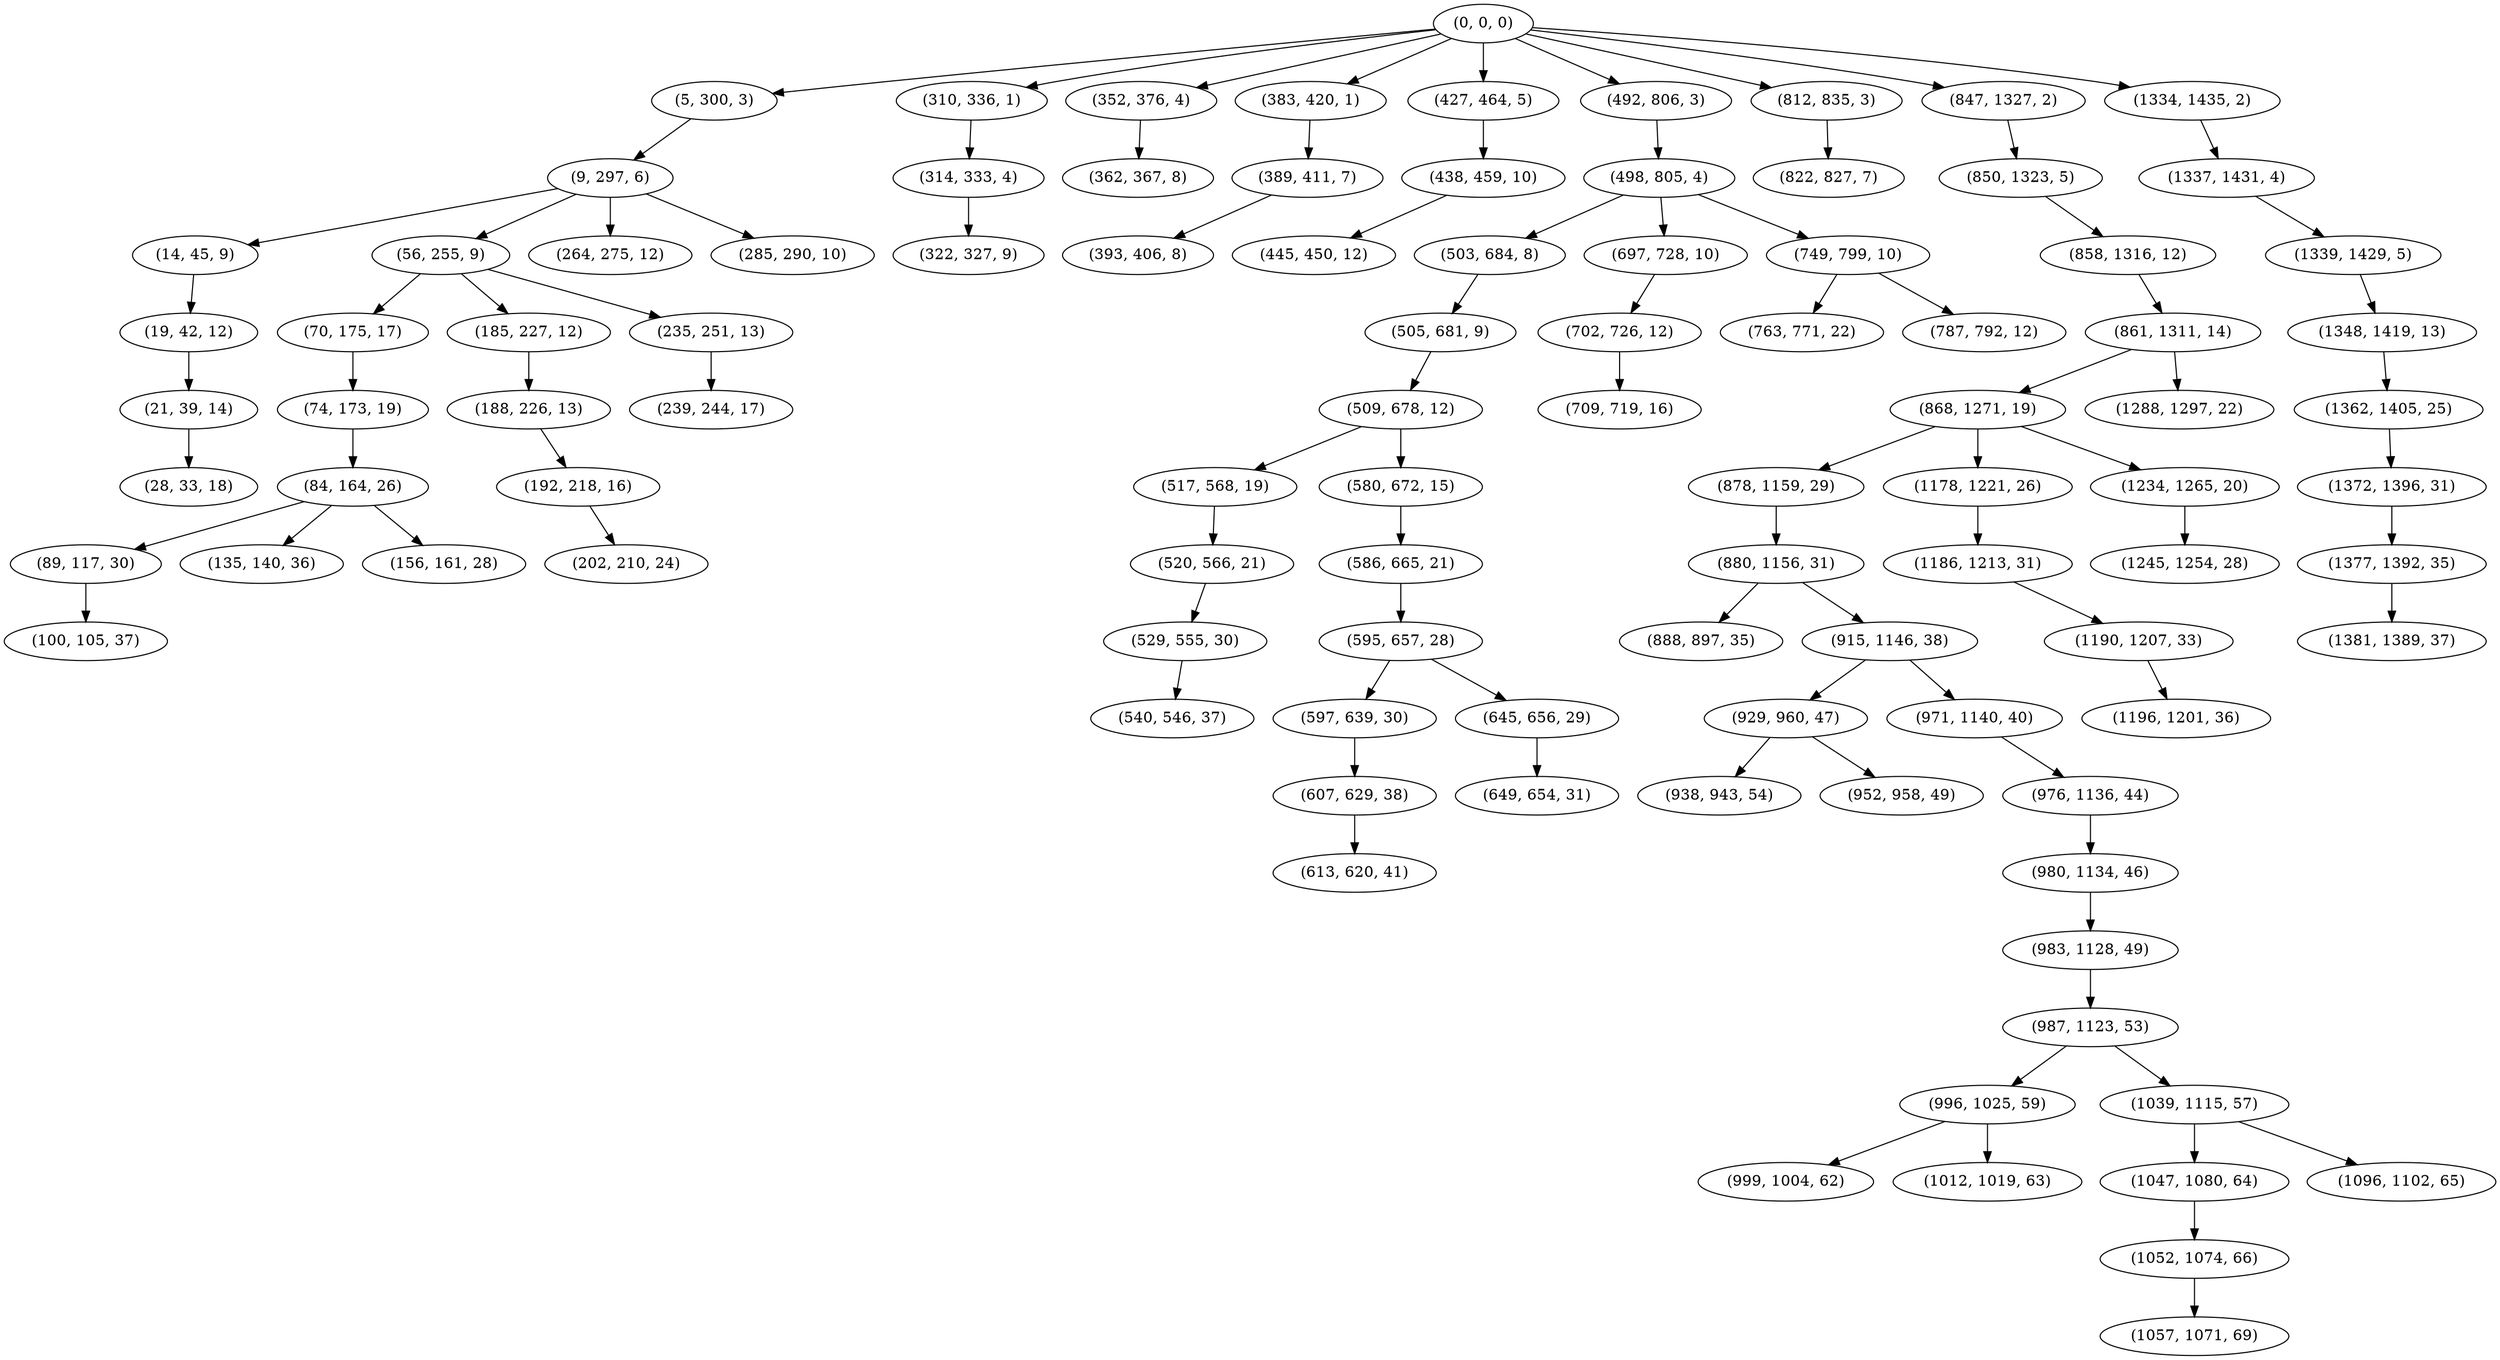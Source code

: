 digraph tree {
    "(0, 0, 0)";
    "(5, 300, 3)";
    "(9, 297, 6)";
    "(14, 45, 9)";
    "(19, 42, 12)";
    "(21, 39, 14)";
    "(28, 33, 18)";
    "(56, 255, 9)";
    "(70, 175, 17)";
    "(74, 173, 19)";
    "(84, 164, 26)";
    "(89, 117, 30)";
    "(100, 105, 37)";
    "(135, 140, 36)";
    "(156, 161, 28)";
    "(185, 227, 12)";
    "(188, 226, 13)";
    "(192, 218, 16)";
    "(202, 210, 24)";
    "(235, 251, 13)";
    "(239, 244, 17)";
    "(264, 275, 12)";
    "(285, 290, 10)";
    "(310, 336, 1)";
    "(314, 333, 4)";
    "(322, 327, 9)";
    "(352, 376, 4)";
    "(362, 367, 8)";
    "(383, 420, 1)";
    "(389, 411, 7)";
    "(393, 406, 8)";
    "(427, 464, 5)";
    "(438, 459, 10)";
    "(445, 450, 12)";
    "(492, 806, 3)";
    "(498, 805, 4)";
    "(503, 684, 8)";
    "(505, 681, 9)";
    "(509, 678, 12)";
    "(517, 568, 19)";
    "(520, 566, 21)";
    "(529, 555, 30)";
    "(540, 546, 37)";
    "(580, 672, 15)";
    "(586, 665, 21)";
    "(595, 657, 28)";
    "(597, 639, 30)";
    "(607, 629, 38)";
    "(613, 620, 41)";
    "(645, 656, 29)";
    "(649, 654, 31)";
    "(697, 728, 10)";
    "(702, 726, 12)";
    "(709, 719, 16)";
    "(749, 799, 10)";
    "(763, 771, 22)";
    "(787, 792, 12)";
    "(812, 835, 3)";
    "(822, 827, 7)";
    "(847, 1327, 2)";
    "(850, 1323, 5)";
    "(858, 1316, 12)";
    "(861, 1311, 14)";
    "(868, 1271, 19)";
    "(878, 1159, 29)";
    "(880, 1156, 31)";
    "(888, 897, 35)";
    "(915, 1146, 38)";
    "(929, 960, 47)";
    "(938, 943, 54)";
    "(952, 958, 49)";
    "(971, 1140, 40)";
    "(976, 1136, 44)";
    "(980, 1134, 46)";
    "(983, 1128, 49)";
    "(987, 1123, 53)";
    "(996, 1025, 59)";
    "(999, 1004, 62)";
    "(1012, 1019, 63)";
    "(1039, 1115, 57)";
    "(1047, 1080, 64)";
    "(1052, 1074, 66)";
    "(1057, 1071, 69)";
    "(1096, 1102, 65)";
    "(1178, 1221, 26)";
    "(1186, 1213, 31)";
    "(1190, 1207, 33)";
    "(1196, 1201, 36)";
    "(1234, 1265, 20)";
    "(1245, 1254, 28)";
    "(1288, 1297, 22)";
    "(1334, 1435, 2)";
    "(1337, 1431, 4)";
    "(1339, 1429, 5)";
    "(1348, 1419, 13)";
    "(1362, 1405, 25)";
    "(1372, 1396, 31)";
    "(1377, 1392, 35)";
    "(1381, 1389, 37)";
    "(0, 0, 0)" -> "(5, 300, 3)";
    "(0, 0, 0)" -> "(310, 336, 1)";
    "(0, 0, 0)" -> "(352, 376, 4)";
    "(0, 0, 0)" -> "(383, 420, 1)";
    "(0, 0, 0)" -> "(427, 464, 5)";
    "(0, 0, 0)" -> "(492, 806, 3)";
    "(0, 0, 0)" -> "(812, 835, 3)";
    "(0, 0, 0)" -> "(847, 1327, 2)";
    "(0, 0, 0)" -> "(1334, 1435, 2)";
    "(5, 300, 3)" -> "(9, 297, 6)";
    "(9, 297, 6)" -> "(14, 45, 9)";
    "(9, 297, 6)" -> "(56, 255, 9)";
    "(9, 297, 6)" -> "(264, 275, 12)";
    "(9, 297, 6)" -> "(285, 290, 10)";
    "(14, 45, 9)" -> "(19, 42, 12)";
    "(19, 42, 12)" -> "(21, 39, 14)";
    "(21, 39, 14)" -> "(28, 33, 18)";
    "(56, 255, 9)" -> "(70, 175, 17)";
    "(56, 255, 9)" -> "(185, 227, 12)";
    "(56, 255, 9)" -> "(235, 251, 13)";
    "(70, 175, 17)" -> "(74, 173, 19)";
    "(74, 173, 19)" -> "(84, 164, 26)";
    "(84, 164, 26)" -> "(89, 117, 30)";
    "(84, 164, 26)" -> "(135, 140, 36)";
    "(84, 164, 26)" -> "(156, 161, 28)";
    "(89, 117, 30)" -> "(100, 105, 37)";
    "(185, 227, 12)" -> "(188, 226, 13)";
    "(188, 226, 13)" -> "(192, 218, 16)";
    "(192, 218, 16)" -> "(202, 210, 24)";
    "(235, 251, 13)" -> "(239, 244, 17)";
    "(310, 336, 1)" -> "(314, 333, 4)";
    "(314, 333, 4)" -> "(322, 327, 9)";
    "(352, 376, 4)" -> "(362, 367, 8)";
    "(383, 420, 1)" -> "(389, 411, 7)";
    "(389, 411, 7)" -> "(393, 406, 8)";
    "(427, 464, 5)" -> "(438, 459, 10)";
    "(438, 459, 10)" -> "(445, 450, 12)";
    "(492, 806, 3)" -> "(498, 805, 4)";
    "(498, 805, 4)" -> "(503, 684, 8)";
    "(498, 805, 4)" -> "(697, 728, 10)";
    "(498, 805, 4)" -> "(749, 799, 10)";
    "(503, 684, 8)" -> "(505, 681, 9)";
    "(505, 681, 9)" -> "(509, 678, 12)";
    "(509, 678, 12)" -> "(517, 568, 19)";
    "(509, 678, 12)" -> "(580, 672, 15)";
    "(517, 568, 19)" -> "(520, 566, 21)";
    "(520, 566, 21)" -> "(529, 555, 30)";
    "(529, 555, 30)" -> "(540, 546, 37)";
    "(580, 672, 15)" -> "(586, 665, 21)";
    "(586, 665, 21)" -> "(595, 657, 28)";
    "(595, 657, 28)" -> "(597, 639, 30)";
    "(595, 657, 28)" -> "(645, 656, 29)";
    "(597, 639, 30)" -> "(607, 629, 38)";
    "(607, 629, 38)" -> "(613, 620, 41)";
    "(645, 656, 29)" -> "(649, 654, 31)";
    "(697, 728, 10)" -> "(702, 726, 12)";
    "(702, 726, 12)" -> "(709, 719, 16)";
    "(749, 799, 10)" -> "(763, 771, 22)";
    "(749, 799, 10)" -> "(787, 792, 12)";
    "(812, 835, 3)" -> "(822, 827, 7)";
    "(847, 1327, 2)" -> "(850, 1323, 5)";
    "(850, 1323, 5)" -> "(858, 1316, 12)";
    "(858, 1316, 12)" -> "(861, 1311, 14)";
    "(861, 1311, 14)" -> "(868, 1271, 19)";
    "(861, 1311, 14)" -> "(1288, 1297, 22)";
    "(868, 1271, 19)" -> "(878, 1159, 29)";
    "(868, 1271, 19)" -> "(1178, 1221, 26)";
    "(868, 1271, 19)" -> "(1234, 1265, 20)";
    "(878, 1159, 29)" -> "(880, 1156, 31)";
    "(880, 1156, 31)" -> "(888, 897, 35)";
    "(880, 1156, 31)" -> "(915, 1146, 38)";
    "(915, 1146, 38)" -> "(929, 960, 47)";
    "(915, 1146, 38)" -> "(971, 1140, 40)";
    "(929, 960, 47)" -> "(938, 943, 54)";
    "(929, 960, 47)" -> "(952, 958, 49)";
    "(971, 1140, 40)" -> "(976, 1136, 44)";
    "(976, 1136, 44)" -> "(980, 1134, 46)";
    "(980, 1134, 46)" -> "(983, 1128, 49)";
    "(983, 1128, 49)" -> "(987, 1123, 53)";
    "(987, 1123, 53)" -> "(996, 1025, 59)";
    "(987, 1123, 53)" -> "(1039, 1115, 57)";
    "(996, 1025, 59)" -> "(999, 1004, 62)";
    "(996, 1025, 59)" -> "(1012, 1019, 63)";
    "(1039, 1115, 57)" -> "(1047, 1080, 64)";
    "(1039, 1115, 57)" -> "(1096, 1102, 65)";
    "(1047, 1080, 64)" -> "(1052, 1074, 66)";
    "(1052, 1074, 66)" -> "(1057, 1071, 69)";
    "(1178, 1221, 26)" -> "(1186, 1213, 31)";
    "(1186, 1213, 31)" -> "(1190, 1207, 33)";
    "(1190, 1207, 33)" -> "(1196, 1201, 36)";
    "(1234, 1265, 20)" -> "(1245, 1254, 28)";
    "(1334, 1435, 2)" -> "(1337, 1431, 4)";
    "(1337, 1431, 4)" -> "(1339, 1429, 5)";
    "(1339, 1429, 5)" -> "(1348, 1419, 13)";
    "(1348, 1419, 13)" -> "(1362, 1405, 25)";
    "(1362, 1405, 25)" -> "(1372, 1396, 31)";
    "(1372, 1396, 31)" -> "(1377, 1392, 35)";
    "(1377, 1392, 35)" -> "(1381, 1389, 37)";
}
